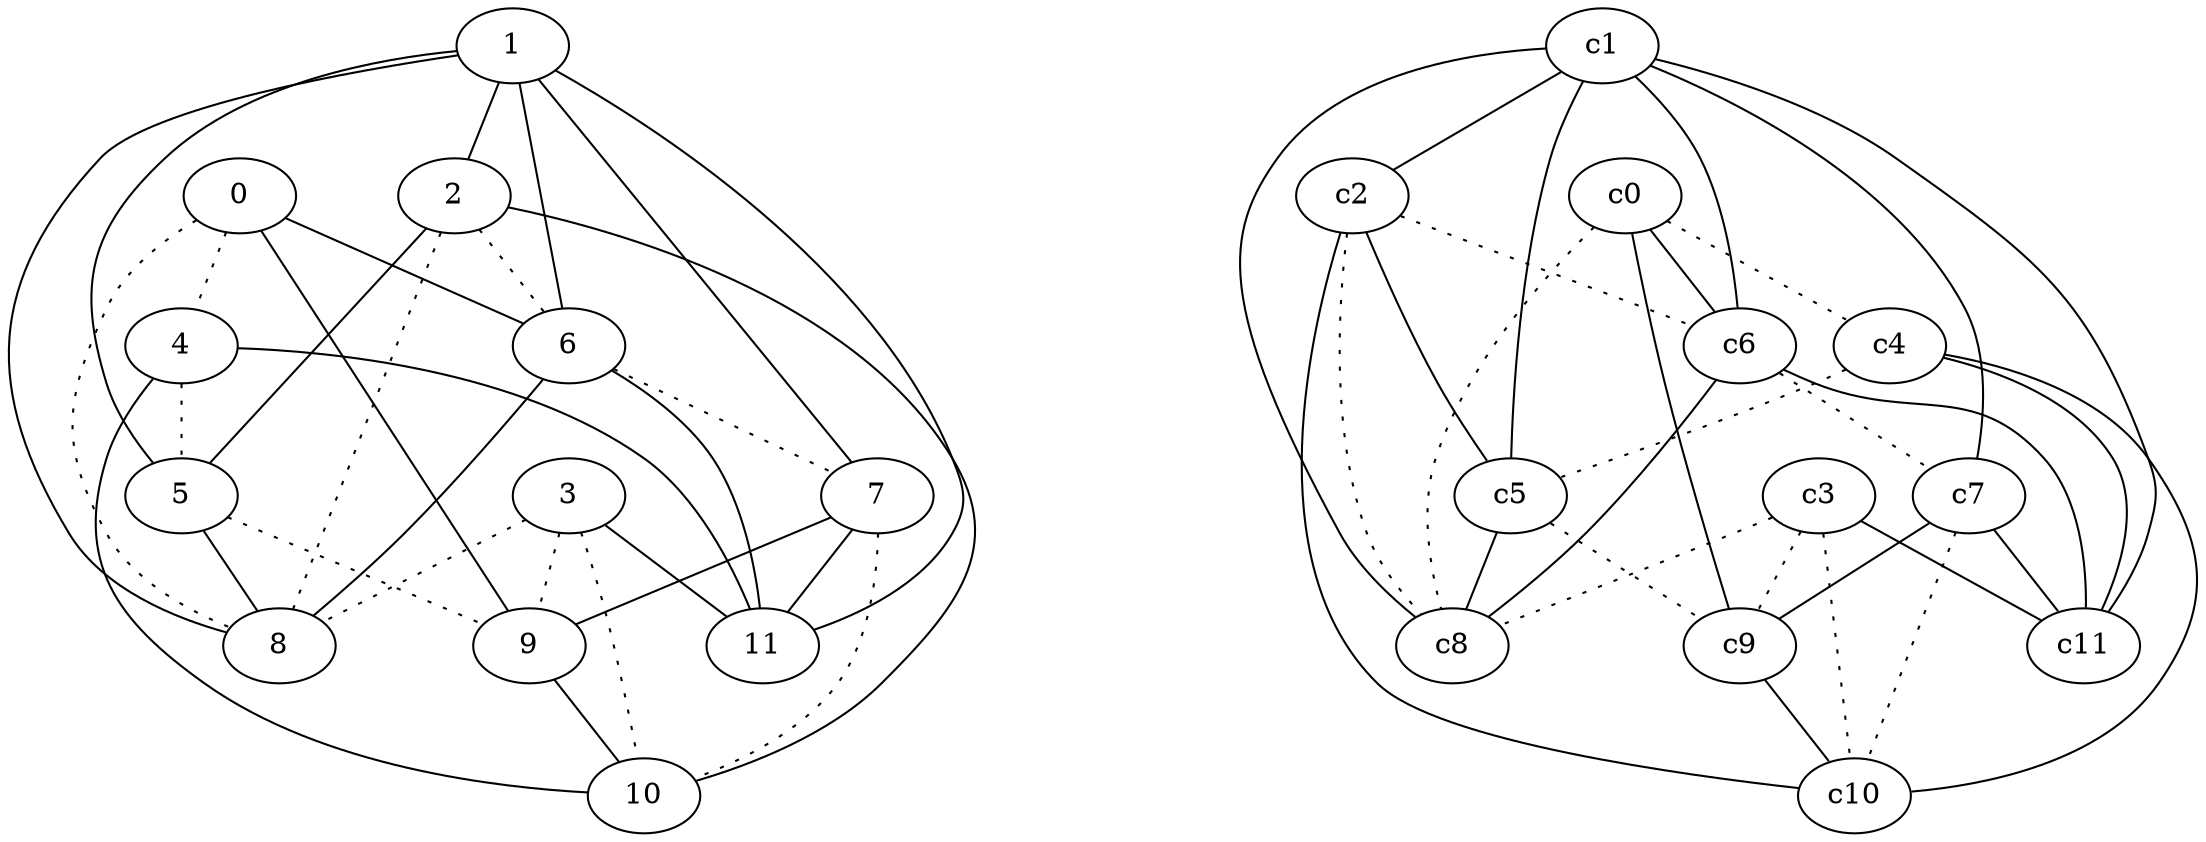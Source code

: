 graph {
a0[label=0];
a1[label=1];
a2[label=2];
a3[label=3];
a4[label=4];
a5[label=5];
a6[label=6];
a7[label=7];
a8[label=8];
a9[label=9];
a10[label=10];
a11[label=11];
a0 -- a4 [style=dotted];
a0 -- a6;
a0 -- a8 [style=dotted];
a0 -- a9;
a1 -- a2;
a1 -- a5;
a1 -- a6;
a1 -- a7;
a1 -- a8;
a1 -- a11;
a2 -- a5;
a2 -- a6 [style=dotted];
a2 -- a8 [style=dotted];
a2 -- a10;
a3 -- a8 [style=dotted];
a3 -- a9 [style=dotted];
a3 -- a10 [style=dotted];
a3 -- a11;
a4 -- a5 [style=dotted];
a4 -- a10;
a4 -- a11;
a5 -- a8;
a5 -- a9 [style=dotted];
a6 -- a7 [style=dotted];
a6 -- a8;
a6 -- a11;
a7 -- a9;
a7 -- a10 [style=dotted];
a7 -- a11;
a9 -- a10;
c0 -- c4 [style=dotted];
c0 -- c6;
c0 -- c8 [style=dotted];
c0 -- c9;
c1 -- c2;
c1 -- c5;
c1 -- c6;
c1 -- c7;
c1 -- c8;
c1 -- c11;
c2 -- c5;
c2 -- c6 [style=dotted];
c2 -- c8 [style=dotted];
c2 -- c10;
c3 -- c8 [style=dotted];
c3 -- c9 [style=dotted];
c3 -- c10 [style=dotted];
c3 -- c11;
c4 -- c5 [style=dotted];
c4 -- c10;
c4 -- c11;
c5 -- c8;
c5 -- c9 [style=dotted];
c6 -- c7 [style=dotted];
c6 -- c8;
c6 -- c11;
c7 -- c9;
c7 -- c10 [style=dotted];
c7 -- c11;
c9 -- c10;
}
